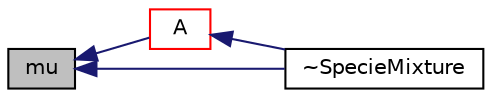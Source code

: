 digraph "mu"
{
  bgcolor="transparent";
  edge [fontname="Helvetica",fontsize="10",labelfontname="Helvetica",labelfontsize="10"];
  node [fontname="Helvetica",fontsize="10",shape=record];
  rankdir="LR";
  Node1 [label="mu",height=0.2,width=0.4,color="black", fillcolor="grey75", style="filled", fontcolor="black"];
  Node1 -> Node2 [dir="back",color="midnightblue",fontsize="10",style="solid",fontname="Helvetica"];
  Node2 [label="A",height=0.2,width=0.4,color="red",URL="$a02480.html#ab74b024f0c3ca7a5d87392ee2c96b9d1",tooltip="Helmholtz free energy [J/kg]. "];
  Node2 -> Node3 [dir="back",color="midnightblue",fontsize="10",style="solid",fontname="Helvetica"];
  Node3 [label="~SpecieMixture",height=0.2,width=0.4,color="black",URL="$a02480.html#a149d8c2fb446e76144898dd6cadef2de",tooltip="Destructor. "];
  Node1 -> Node3 [dir="back",color="midnightblue",fontsize="10",style="solid",fontname="Helvetica"];
}
